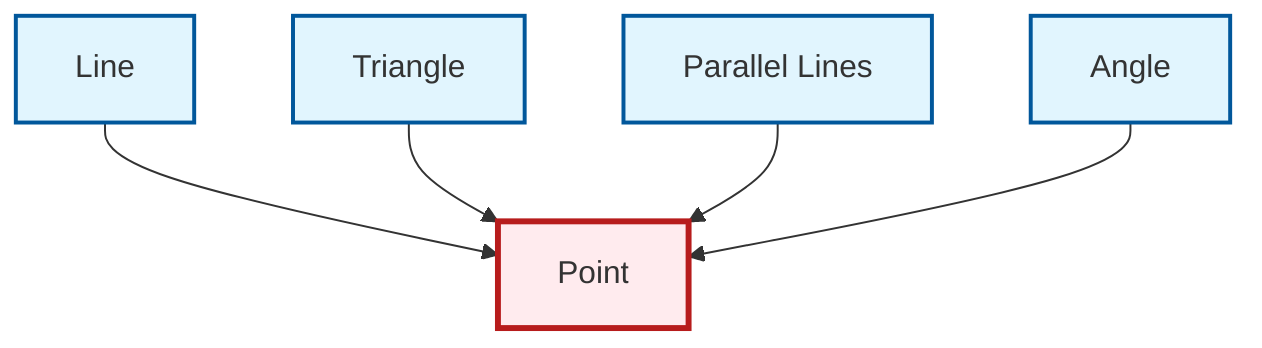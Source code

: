 graph TD
    classDef definition fill:#e1f5fe,stroke:#01579b,stroke-width:2px
    classDef theorem fill:#f3e5f5,stroke:#4a148c,stroke-width:2px
    classDef axiom fill:#fff3e0,stroke:#e65100,stroke-width:2px
    classDef example fill:#e8f5e9,stroke:#1b5e20,stroke-width:2px
    classDef current fill:#ffebee,stroke:#b71c1c,stroke-width:3px
    def-line["Line"]:::definition
    def-parallel["Parallel Lines"]:::definition
    def-angle["Angle"]:::definition
    def-point["Point"]:::definition
    def-triangle["Triangle"]:::definition
    def-line --> def-point
    def-triangle --> def-point
    def-parallel --> def-point
    def-angle --> def-point
    class def-point current